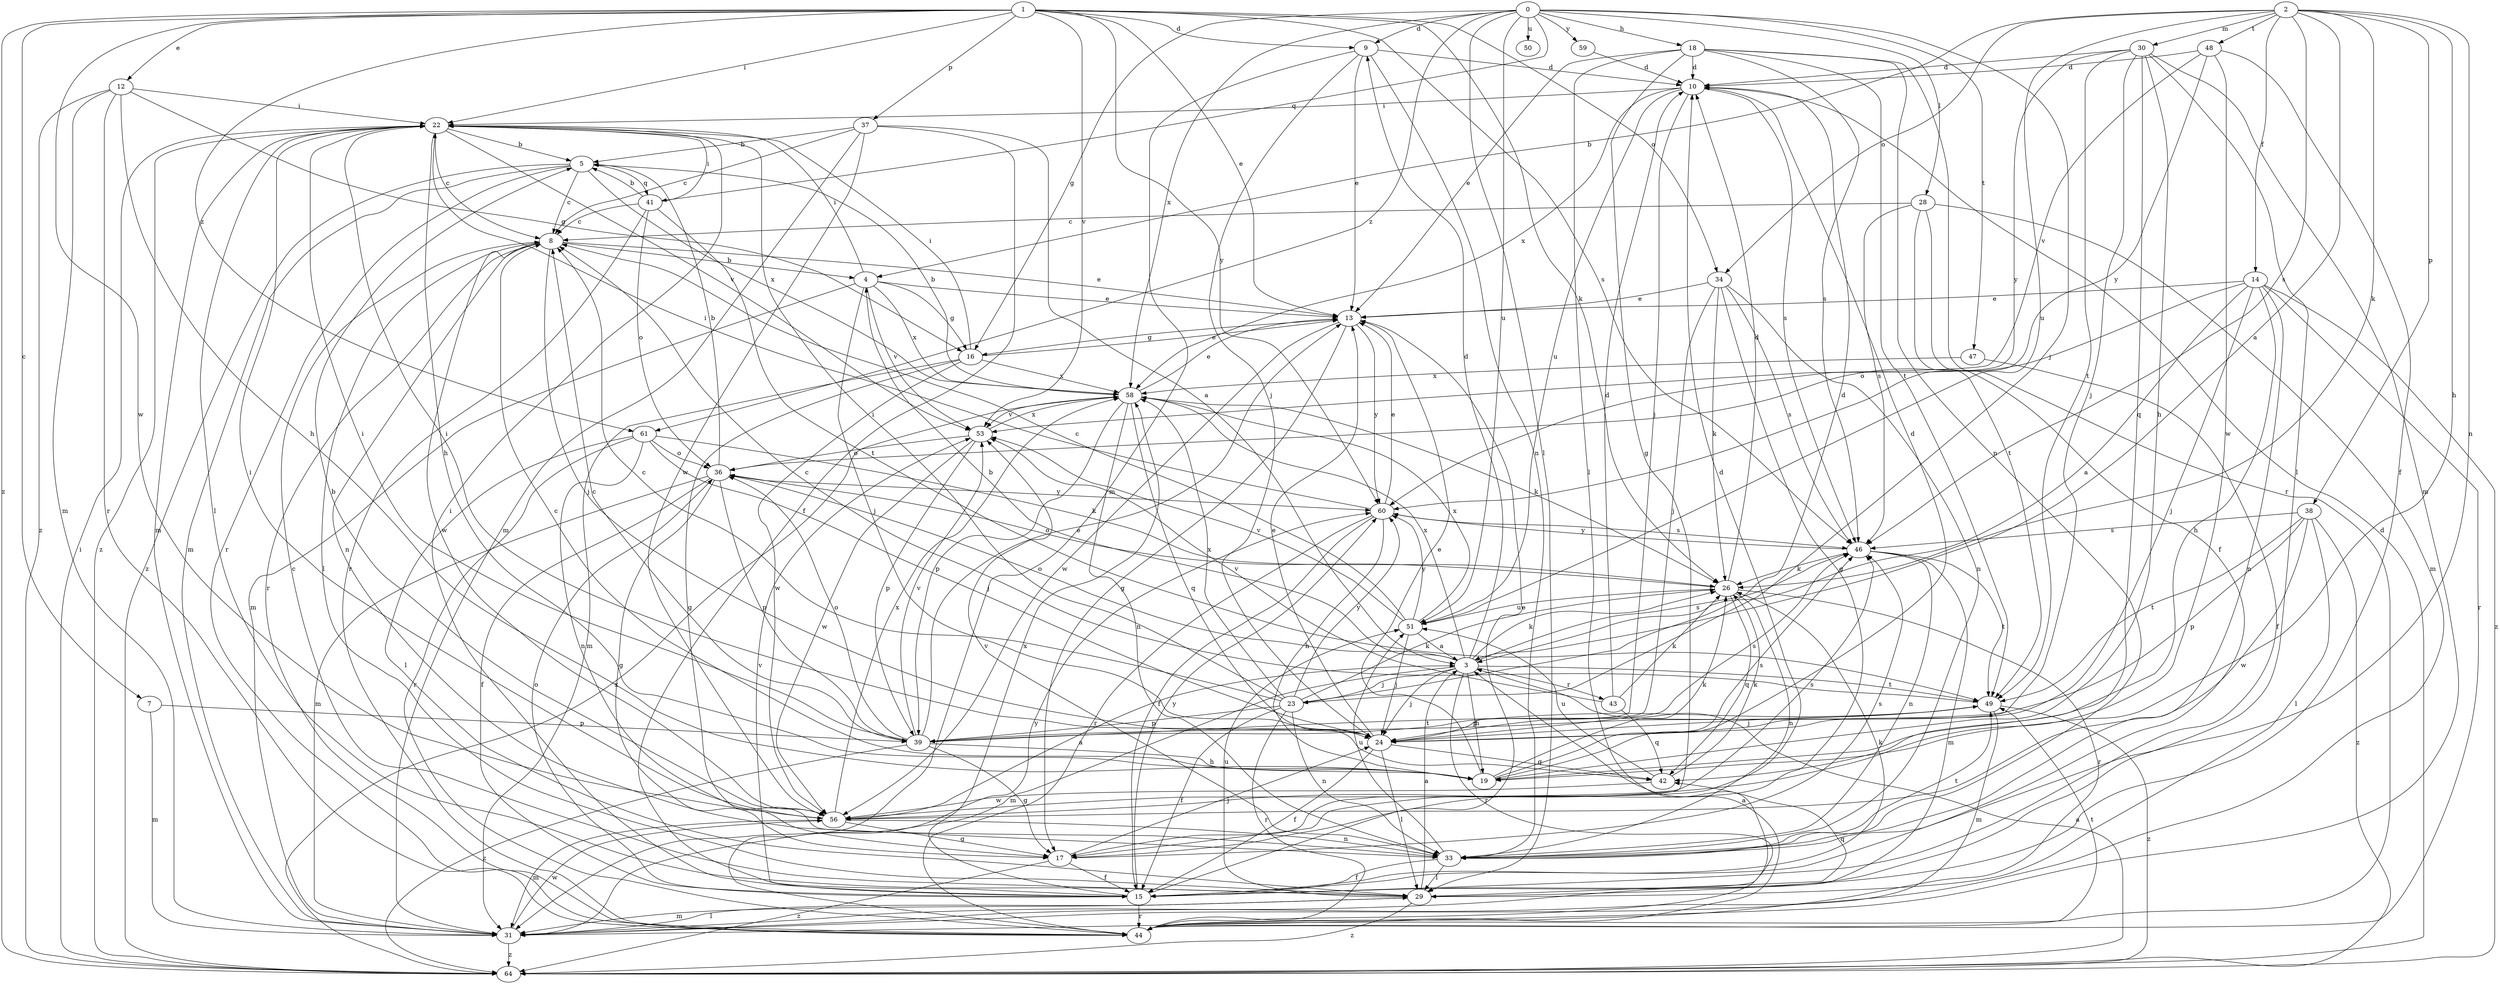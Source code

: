 strict digraph  {
0;
1;
2;
3;
4;
5;
7;
8;
9;
10;
12;
13;
14;
15;
16;
17;
18;
19;
22;
23;
24;
26;
28;
29;
30;
31;
33;
34;
36;
37;
38;
39;
41;
42;
43;
44;
46;
47;
48;
49;
50;
51;
53;
56;
58;
59;
60;
61;
64;
0 -> 9  [label=d];
0 -> 16  [label=g];
0 -> 18  [label=h];
0 -> 23  [label=j];
0 -> 28  [label=l];
0 -> 29  [label=l];
0 -> 41  [label=q];
0 -> 47  [label=t];
0 -> 50  [label=u];
0 -> 51  [label=u];
0 -> 58  [label=x];
0 -> 59  [label=y];
0 -> 61  [label=z];
1 -> 7  [label=c];
1 -> 9  [label=d];
1 -> 12  [label=e];
1 -> 13  [label=e];
1 -> 22  [label=i];
1 -> 26  [label=k];
1 -> 34  [label=o];
1 -> 37  [label=p];
1 -> 46  [label=s];
1 -> 53  [label=v];
1 -> 56  [label=w];
1 -> 60  [label=y];
1 -> 61  [label=z];
1 -> 64  [label=z];
2 -> 3  [label=a];
2 -> 4  [label=b];
2 -> 14  [label=f];
2 -> 19  [label=h];
2 -> 26  [label=k];
2 -> 30  [label=m];
2 -> 33  [label=n];
2 -> 34  [label=o];
2 -> 38  [label=p];
2 -> 46  [label=s];
2 -> 48  [label=t];
2 -> 51  [label=u];
3 -> 4  [label=b];
3 -> 9  [label=d];
3 -> 19  [label=h];
3 -> 23  [label=j];
3 -> 24  [label=j];
3 -> 26  [label=k];
3 -> 31  [label=m];
3 -> 36  [label=o];
3 -> 43  [label=r];
3 -> 44  [label=r];
3 -> 46  [label=s];
3 -> 49  [label=t];
3 -> 58  [label=x];
4 -> 13  [label=e];
4 -> 16  [label=g];
4 -> 22  [label=i];
4 -> 24  [label=j];
4 -> 31  [label=m];
4 -> 53  [label=v];
4 -> 58  [label=x];
5 -> 8  [label=c];
5 -> 31  [label=m];
5 -> 41  [label=q];
5 -> 44  [label=r];
5 -> 58  [label=x];
5 -> 64  [label=z];
7 -> 31  [label=m];
7 -> 39  [label=p];
8 -> 4  [label=b];
8 -> 13  [label=e];
8 -> 24  [label=j];
8 -> 29  [label=l];
8 -> 33  [label=n];
8 -> 44  [label=r];
8 -> 56  [label=w];
9 -> 10  [label=d];
9 -> 13  [label=e];
9 -> 24  [label=j];
9 -> 31  [label=m];
9 -> 33  [label=n];
10 -> 22  [label=i];
10 -> 24  [label=j];
10 -> 46  [label=s];
10 -> 51  [label=u];
10 -> 58  [label=x];
12 -> 16  [label=g];
12 -> 19  [label=h];
12 -> 22  [label=i];
12 -> 31  [label=m];
12 -> 44  [label=r];
12 -> 64  [label=z];
13 -> 16  [label=g];
13 -> 17  [label=g];
13 -> 56  [label=w];
13 -> 60  [label=y];
14 -> 3  [label=a];
14 -> 13  [label=e];
14 -> 19  [label=h];
14 -> 24  [label=j];
14 -> 33  [label=n];
14 -> 36  [label=o];
14 -> 44  [label=r];
14 -> 64  [label=z];
15 -> 13  [label=e];
15 -> 22  [label=i];
15 -> 26  [label=k];
15 -> 36  [label=o];
15 -> 44  [label=r];
15 -> 53  [label=v];
15 -> 58  [label=x];
15 -> 60  [label=y];
16 -> 13  [label=e];
16 -> 17  [label=g];
16 -> 22  [label=i];
16 -> 31  [label=m];
16 -> 56  [label=w];
16 -> 58  [label=x];
17 -> 10  [label=d];
17 -> 15  [label=f];
17 -> 24  [label=j];
17 -> 46  [label=s];
17 -> 64  [label=z];
18 -> 10  [label=d];
18 -> 13  [label=e];
18 -> 17  [label=g];
18 -> 29  [label=l];
18 -> 33  [label=n];
18 -> 44  [label=r];
18 -> 46  [label=s];
18 -> 49  [label=t];
19 -> 8  [label=c];
19 -> 10  [label=d];
19 -> 13  [label=e];
19 -> 26  [label=k];
19 -> 46  [label=s];
22 -> 5  [label=b];
22 -> 8  [label=c];
22 -> 19  [label=h];
22 -> 29  [label=l];
22 -> 31  [label=m];
22 -> 53  [label=v];
22 -> 64  [label=z];
23 -> 8  [label=c];
23 -> 10  [label=d];
23 -> 15  [label=f];
23 -> 22  [label=i];
23 -> 26  [label=k];
23 -> 33  [label=n];
23 -> 39  [label=p];
23 -> 44  [label=r];
23 -> 58  [label=x];
23 -> 60  [label=y];
24 -> 13  [label=e];
24 -> 15  [label=f];
24 -> 22  [label=i];
24 -> 29  [label=l];
24 -> 42  [label=q];
24 -> 46  [label=s];
26 -> 10  [label=d];
26 -> 33  [label=n];
26 -> 36  [label=o];
26 -> 42  [label=q];
26 -> 44  [label=r];
26 -> 51  [label=u];
28 -> 8  [label=c];
28 -> 15  [label=f];
28 -> 31  [label=m];
28 -> 46  [label=s];
28 -> 49  [label=t];
29 -> 3  [label=a];
29 -> 8  [label=c];
29 -> 31  [label=m];
29 -> 42  [label=q];
29 -> 51  [label=u];
29 -> 64  [label=z];
30 -> 10  [label=d];
30 -> 19  [label=h];
30 -> 24  [label=j];
30 -> 29  [label=l];
30 -> 31  [label=m];
30 -> 42  [label=q];
30 -> 49  [label=t];
30 -> 60  [label=y];
31 -> 29  [label=l];
31 -> 56  [label=w];
31 -> 64  [label=z];
33 -> 15  [label=f];
33 -> 29  [label=l];
33 -> 49  [label=t];
33 -> 51  [label=u];
33 -> 53  [label=v];
34 -> 13  [label=e];
34 -> 17  [label=g];
34 -> 24  [label=j];
34 -> 26  [label=k];
34 -> 33  [label=n];
34 -> 46  [label=s];
36 -> 5  [label=b];
36 -> 15  [label=f];
36 -> 17  [label=g];
36 -> 31  [label=m];
36 -> 39  [label=p];
36 -> 60  [label=y];
37 -> 3  [label=a];
37 -> 5  [label=b];
37 -> 8  [label=c];
37 -> 15  [label=f];
37 -> 31  [label=m];
37 -> 56  [label=w];
38 -> 29  [label=l];
38 -> 39  [label=p];
38 -> 46  [label=s];
38 -> 49  [label=t];
38 -> 56  [label=w];
38 -> 64  [label=z];
39 -> 8  [label=c];
39 -> 13  [label=e];
39 -> 17  [label=g];
39 -> 19  [label=h];
39 -> 22  [label=i];
39 -> 36  [label=o];
39 -> 49  [label=t];
39 -> 53  [label=v];
39 -> 64  [label=z];
41 -> 5  [label=b];
41 -> 8  [label=c];
41 -> 22  [label=i];
41 -> 36  [label=o];
41 -> 44  [label=r];
41 -> 49  [label=t];
42 -> 26  [label=k];
42 -> 51  [label=u];
42 -> 56  [label=w];
43 -> 10  [label=d];
43 -> 26  [label=k];
43 -> 42  [label=q];
43 -> 53  [label=v];
44 -> 3  [label=a];
44 -> 49  [label=t];
44 -> 60  [label=y];
46 -> 26  [label=k];
46 -> 31  [label=m];
46 -> 33  [label=n];
46 -> 49  [label=t];
46 -> 60  [label=y];
47 -> 15  [label=f];
47 -> 58  [label=x];
48 -> 10  [label=d];
48 -> 15  [label=f];
48 -> 53  [label=v];
48 -> 56  [label=w];
48 -> 60  [label=y];
49 -> 8  [label=c];
49 -> 24  [label=j];
49 -> 31  [label=m];
49 -> 39  [label=p];
49 -> 64  [label=z];
51 -> 3  [label=a];
51 -> 8  [label=c];
51 -> 24  [label=j];
51 -> 53  [label=v];
51 -> 58  [label=x];
51 -> 60  [label=y];
53 -> 36  [label=o];
53 -> 39  [label=p];
53 -> 56  [label=w];
53 -> 58  [label=x];
56 -> 3  [label=a];
56 -> 5  [label=b];
56 -> 17  [label=g];
56 -> 22  [label=i];
56 -> 31  [label=m];
56 -> 33  [label=n];
56 -> 46  [label=s];
56 -> 58  [label=x];
58 -> 5  [label=b];
58 -> 13  [label=e];
58 -> 26  [label=k];
58 -> 33  [label=n];
58 -> 39  [label=p];
58 -> 42  [label=q];
58 -> 53  [label=v];
59 -> 10  [label=d];
60 -> 13  [label=e];
60 -> 15  [label=f];
60 -> 19  [label=h];
60 -> 22  [label=i];
60 -> 44  [label=r];
60 -> 46  [label=s];
61 -> 24  [label=j];
61 -> 26  [label=k];
61 -> 29  [label=l];
61 -> 33  [label=n];
61 -> 36  [label=o];
61 -> 44  [label=r];
64 -> 3  [label=a];
64 -> 10  [label=d];
64 -> 22  [label=i];
64 -> 58  [label=x];
}
